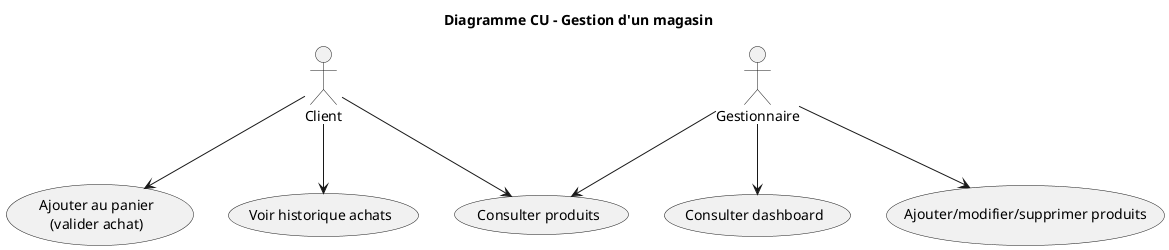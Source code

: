 @startuml Diagramme CU
title Diagramme CU - Gestion d'un magasin

actor Client
actor Gestionnaire

usecase "Consulter produits" as UC1
usecase "Ajouter au panier\n(valider achat)" as UC2
usecase "Voir historique achats" as UC3
usecase "Consulter dashboard" as UC4
usecase "Ajouter/modifier/supprimer produits" as UC5

Client --> UC1
Client --> UC2
Client --> UC3

Gestionnaire --> UC1
Gestionnaire --> UC4
Gestionnaire --> UC5

@enduml
